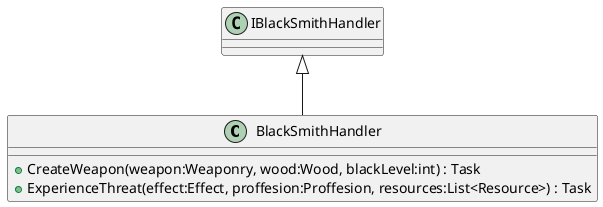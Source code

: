 @startuml
class BlackSmithHandler {
    + CreateWeapon(weapon:Weaponry, wood:Wood, blackLevel:int) : Task
    + ExperienceThreat(effect:Effect, proffesion:Proffesion, resources:List<Resource>) : Task
}
IBlackSmithHandler <|-- BlackSmithHandler

@enduml
